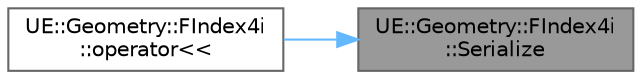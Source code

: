 digraph "UE::Geometry::FIndex4i::Serialize"
{
 // INTERACTIVE_SVG=YES
 // LATEX_PDF_SIZE
  bgcolor="transparent";
  edge [fontname=Helvetica,fontsize=10,labelfontname=Helvetica,labelfontsize=10];
  node [fontname=Helvetica,fontsize=10,shape=box,height=0.2,width=0.4];
  rankdir="RL";
  Node1 [id="Node000001",label="UE::Geometry::FIndex4i\l::Serialize",height=0.2,width=0.4,color="gray40", fillcolor="grey60", style="filled", fontcolor="black",tooltip="Serialize FIndex3i to an archive."];
  Node1 -> Node2 [id="edge1_Node000001_Node000002",dir="back",color="steelblue1",style="solid",tooltip=" "];
  Node2 [id="Node000002",label="UE::Geometry::FIndex4i\l::operator\<\<",height=0.2,width=0.4,color="grey40", fillcolor="white", style="filled",URL="$d7/d42/structUE_1_1Geometry_1_1FIndex4i.html#a69f7bcfce6e3df14e6582d76c9e1bf92",tooltip="Serialization operator for FIndex4i."];
}
